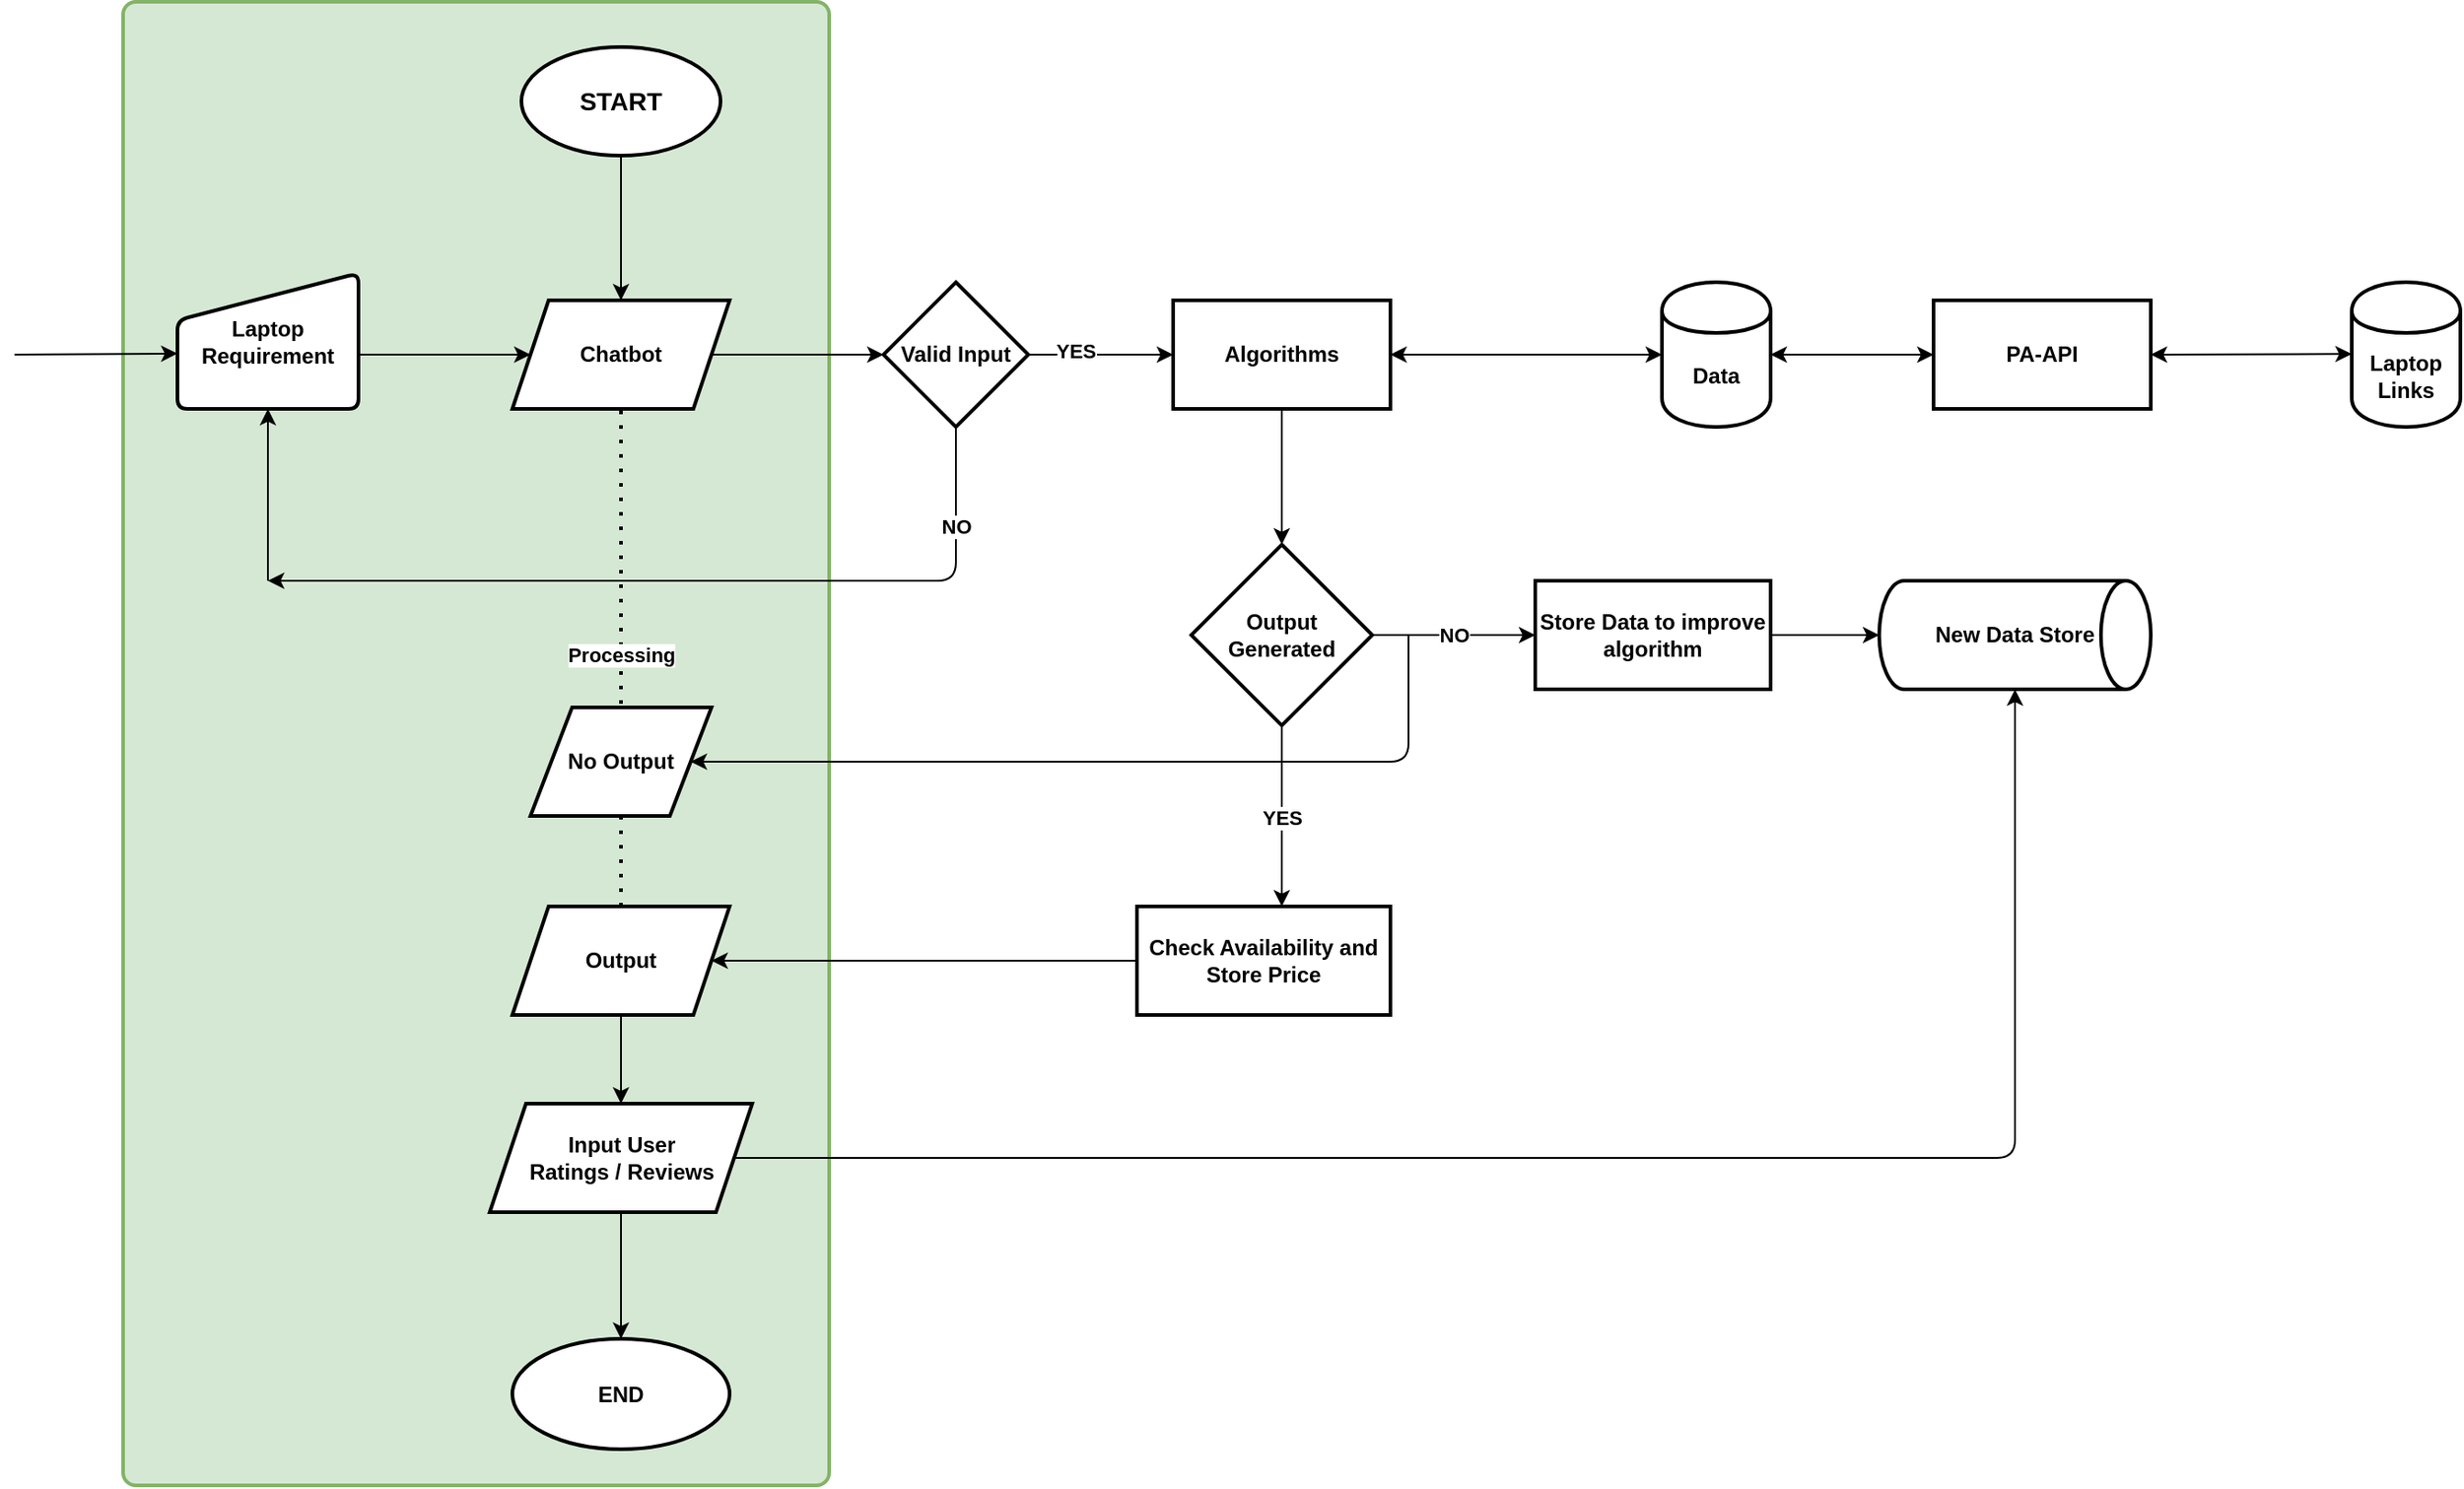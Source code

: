 <mxfile version="14.0.1" type="google"><diagram id="C5RBs43oDa-KdzZeNtuy" name="Page-1"><mxGraphModel dx="2858" dy="1134" grid="1" gridSize="10" guides="1" tooltips="1" connect="1" arrows="1" fold="1" page="1" pageScale="1" pageWidth="827" pageHeight="1169" math="0" shadow="0"><root><mxCell id="WIyWlLk6GJQsqaUBKTNV-0"/><mxCell id="WIyWlLk6GJQsqaUBKTNV-1" parent="WIyWlLk6GJQsqaUBKTNV-0"/><mxCell id="j2NP0c6bespJz9_n7zZK-38" value="" style="rounded=1;whiteSpace=wrap;html=1;absoluteArcSize=1;arcSize=14;strokeWidth=2;fillColor=#d5e8d4;strokeColor=#82b366;fontStyle=1" parent="WIyWlLk6GJQsqaUBKTNV-1" vertex="1"><mxGeometry x="-50" y="500" width="390" height="820" as="geometry"/></mxCell><mxCell id="j2NP0c6bespJz9_n7zZK-2" value="" style="edgeStyle=orthogonalEdgeStyle;rounded=0;orthogonalLoop=1;jettySize=auto;html=1;fontStyle=1" parent="WIyWlLk6GJQsqaUBKTNV-1" source="j2NP0c6bespJz9_n7zZK-0" target="j2NP0c6bespJz9_n7zZK-1" edge="1"><mxGeometry relative="1" as="geometry"/></mxCell><mxCell id="j2NP0c6bespJz9_n7zZK-0" value="&lt;span&gt;&lt;font style=&quot;font-size: 14px&quot;&gt;START&lt;/font&gt;&lt;/span&gt;" style="strokeWidth=2;html=1;shape=mxgraph.flowchart.start_1;whiteSpace=wrap;fontStyle=1" parent="WIyWlLk6GJQsqaUBKTNV-1" vertex="1"><mxGeometry x="170" y="525" width="110" height="60" as="geometry"/></mxCell><mxCell id="j2NP0c6bespJz9_n7zZK-12" value="" style="edgeStyle=orthogonalEdgeStyle;rounded=0;orthogonalLoop=1;jettySize=auto;html=1;fontStyle=1" parent="WIyWlLk6GJQsqaUBKTNV-1" source="j2NP0c6bespJz9_n7zZK-1" target="j2NP0c6bespJz9_n7zZK-11" edge="1"><mxGeometry relative="1" as="geometry"/></mxCell><mxCell id="j2NP0c6bespJz9_n7zZK-1" value="&lt;span&gt;Chatbot&lt;/span&gt;" style="shape=parallelogram;perimeter=parallelogramPerimeter;whiteSpace=wrap;html=1;fixedSize=1;strokeWidth=2;fontStyle=1" parent="WIyWlLk6GJQsqaUBKTNV-1" vertex="1"><mxGeometry x="165" y="665" width="120" height="60" as="geometry"/></mxCell><mxCell id="j2NP0c6bespJz9_n7zZK-3" value="" style="endArrow=classic;html=1;entryX=0;entryY=0.5;entryDx=0;entryDy=0;fontStyle=1" parent="WIyWlLk6GJQsqaUBKTNV-1" target="j2NP0c6bespJz9_n7zZK-1" edge="1"><mxGeometry width="50" height="50" relative="1" as="geometry"><mxPoint x="80" y="695" as="sourcePoint"/><mxPoint x="170" y="690" as="targetPoint"/></mxGeometry></mxCell><mxCell id="j2NP0c6bespJz9_n7zZK-10" value="" style="edgeStyle=orthogonalEdgeStyle;rounded=0;orthogonalLoop=1;jettySize=auto;html=1;fontStyle=1" parent="WIyWlLk6GJQsqaUBKTNV-1" source="j2NP0c6bespJz9_n7zZK-4" target="j2NP0c6bespJz9_n7zZK-9" edge="1"><mxGeometry relative="1" as="geometry"/></mxCell><mxCell id="j2NP0c6bespJz9_n7zZK-4" value="Algorithms" style="whiteSpace=wrap;html=1;strokeWidth=2;fontStyle=1" parent="WIyWlLk6GJQsqaUBKTNV-1" vertex="1"><mxGeometry x="530" y="665" width="120" height="60" as="geometry"/></mxCell><mxCell id="j2NP0c6bespJz9_n7zZK-6" value="Data" style="shape=cylinder;whiteSpace=wrap;html=1;boundedLbl=1;backgroundOutline=1;strokeWidth=2;fontStyle=1" parent="WIyWlLk6GJQsqaUBKTNV-1" vertex="1"><mxGeometry x="800" y="655" width="60" height="80" as="geometry"/></mxCell><mxCell id="j2NP0c6bespJz9_n7zZK-8" value="" style="endArrow=classic;startArrow=classic;html=1;exitX=1;exitY=0.5;exitDx=0;exitDy=0;entryX=0;entryY=0.5;entryDx=0;entryDy=0;fontStyle=1" parent="WIyWlLk6GJQsqaUBKTNV-1" source="j2NP0c6bespJz9_n7zZK-4" target="j2NP0c6bespJz9_n7zZK-6" edge="1"><mxGeometry width="50" height="50" relative="1" as="geometry"><mxPoint x="635" y="750" as="sourcePoint"/><mxPoint x="685" y="700" as="targetPoint"/></mxGeometry></mxCell><mxCell id="j2NP0c6bespJz9_n7zZK-29" value="" style="edgeStyle=orthogonalEdgeStyle;rounded=0;orthogonalLoop=1;jettySize=auto;html=1;fontStyle=1" parent="WIyWlLk6GJQsqaUBKTNV-1" source="j2NP0c6bespJz9_n7zZK-9" target="j2NP0c6bespJz9_n7zZK-28" edge="1"><mxGeometry relative="1" as="geometry"/></mxCell><mxCell id="j2NP0c6bespJz9_n7zZK-32" value="NO" style="edgeLabel;html=1;align=center;verticalAlign=middle;resizable=0;points=[];fontStyle=1" parent="j2NP0c6bespJz9_n7zZK-29" vertex="1" connectable="0"><mxGeometry x="-0.658" y="2" relative="1" as="geometry"><mxPoint x="29.17" y="2" as="offset"/></mxGeometry></mxCell><mxCell id="j2NP0c6bespJz9_n7zZK-34" value="" style="edgeStyle=orthogonalEdgeStyle;rounded=0;orthogonalLoop=1;jettySize=auto;html=1;fontStyle=1" parent="WIyWlLk6GJQsqaUBKTNV-1" source="j2NP0c6bespJz9_n7zZK-9" target="j2NP0c6bespJz9_n7zZK-33" edge="1"><mxGeometry relative="1" as="geometry"><Array as="points"><mxPoint x="590" y="920"/><mxPoint x="590" y="920"/></Array></mxGeometry></mxCell><mxCell id="j2NP0c6bespJz9_n7zZK-35" value="YES" style="edgeLabel;html=1;align=center;verticalAlign=middle;resizable=0;points=[];fontStyle=1" parent="j2NP0c6bespJz9_n7zZK-34" vertex="1" connectable="0"><mxGeometry x="-0.264" relative="1" as="geometry"><mxPoint y="13.53" as="offset"/></mxGeometry></mxCell><mxCell id="j2NP0c6bespJz9_n7zZK-9" value="Output &lt;br&gt;Generated" style="rhombus;whiteSpace=wrap;html=1;strokeWidth=2;fontStyle=1" parent="WIyWlLk6GJQsqaUBKTNV-1" vertex="1"><mxGeometry x="540" y="800" width="100" height="100" as="geometry"/></mxCell><mxCell id="j2NP0c6bespJz9_n7zZK-15" value="" style="edgeStyle=orthogonalEdgeStyle;rounded=0;orthogonalLoop=1;jettySize=auto;html=1;exitX=1;exitY=0.5;exitDx=0;exitDy=0;fontStyle=1" parent="WIyWlLk6GJQsqaUBKTNV-1" source="j2NP0c6bespJz9_n7zZK-11" target="j2NP0c6bespJz9_n7zZK-4" edge="1"><mxGeometry relative="1" as="geometry"><mxPoint x="490" y="695" as="sourcePoint"/></mxGeometry></mxCell><mxCell id="j2NP0c6bespJz9_n7zZK-27" value="YES" style="edgeLabel;html=1;align=center;verticalAlign=middle;resizable=0;points=[];fontStyle=1" parent="j2NP0c6bespJz9_n7zZK-15" vertex="1" connectable="0"><mxGeometry x="-0.351" y="2" relative="1" as="geometry"><mxPoint as="offset"/></mxGeometry></mxCell><mxCell id="j2NP0c6bespJz9_n7zZK-11" value="Valid Input" style="rhombus;whiteSpace=wrap;html=1;strokeWidth=2;fontStyle=1" parent="WIyWlLk6GJQsqaUBKTNV-1" vertex="1"><mxGeometry x="370" y="655" width="80" height="80" as="geometry"/></mxCell><mxCell id="j2NP0c6bespJz9_n7zZK-17" value="" style="edgeStyle=elbowEdgeStyle;elbow=horizontal;endArrow=classic;html=1;exitX=0.5;exitY=1;exitDx=0;exitDy=0;fontStyle=1" parent="WIyWlLk6GJQsqaUBKTNV-1" source="j2NP0c6bespJz9_n7zZK-11" edge="1"><mxGeometry width="50" height="50" relative="1" as="geometry"><mxPoint x="430" y="800" as="sourcePoint"/><mxPoint x="30" y="820" as="targetPoint"/><Array as="points"><mxPoint x="410" y="800"/></Array></mxGeometry></mxCell><mxCell id="j2NP0c6bespJz9_n7zZK-26" value="NO" style="edgeLabel;html=1;align=center;verticalAlign=middle;resizable=0;points=[];fontStyle=1" parent="j2NP0c6bespJz9_n7zZK-17" vertex="1" connectable="0"><mxGeometry x="-0.857" relative="1" as="geometry"><mxPoint y="22" as="offset"/></mxGeometry></mxCell><mxCell id="j2NP0c6bespJz9_n7zZK-19" value="Laptop Requirement" style="html=1;strokeWidth=2;shape=manualInput;whiteSpace=wrap;rounded=1;size=26;arcSize=11;fontStyle=1" parent="WIyWlLk6GJQsqaUBKTNV-1" vertex="1"><mxGeometry x="-20" y="650" width="100" height="75" as="geometry"/></mxCell><mxCell id="j2NP0c6bespJz9_n7zZK-24" value="" style="endArrow=classic;html=1;entryX=0.5;entryY=1;entryDx=0;entryDy=0;fontStyle=1" parent="WIyWlLk6GJQsqaUBKTNV-1" target="j2NP0c6bespJz9_n7zZK-19" edge="1"><mxGeometry width="50" height="50" relative="1" as="geometry"><mxPoint x="30" y="820" as="sourcePoint"/><mxPoint x="480" y="850" as="targetPoint"/></mxGeometry></mxCell><mxCell id="j2NP0c6bespJz9_n7zZK-25" value="" style="endArrow=classic;html=1;entryX=0;entryY=0.592;entryDx=0;entryDy=0;fontStyle=1;entryPerimeter=0;" parent="WIyWlLk6GJQsqaUBKTNV-1" target="j2NP0c6bespJz9_n7zZK-19" edge="1"><mxGeometry width="50" height="50" relative="1" as="geometry"><mxPoint x="-110" y="695" as="sourcePoint"/><mxPoint x="-160" y="485" as="targetPoint"/></mxGeometry></mxCell><mxCell id="j2NP0c6bespJz9_n7zZK-31" value="" style="edgeStyle=orthogonalEdgeStyle;rounded=0;orthogonalLoop=1;jettySize=auto;html=1;fontStyle=1" parent="WIyWlLk6GJQsqaUBKTNV-1" source="j2NP0c6bespJz9_n7zZK-28" target="j2NP0c6bespJz9_n7zZK-30" edge="1"><mxGeometry relative="1" as="geometry"/></mxCell><mxCell id="j2NP0c6bespJz9_n7zZK-28" value="Store Data to improve algorithm" style="whiteSpace=wrap;html=1;strokeWidth=2;fontStyle=1" parent="WIyWlLk6GJQsqaUBKTNV-1" vertex="1"><mxGeometry x="730" y="820" width="130" height="60" as="geometry"/></mxCell><mxCell id="j2NP0c6bespJz9_n7zZK-30" value="New Data Store" style="strokeWidth=2;html=1;shape=mxgraph.flowchart.direct_data;whiteSpace=wrap;fontStyle=1" parent="WIyWlLk6GJQsqaUBKTNV-1" vertex="1"><mxGeometry x="920" y="820" width="150" height="60" as="geometry"/></mxCell><mxCell id="j2NP0c6bespJz9_n7zZK-37" value="" style="edgeStyle=orthogonalEdgeStyle;rounded=0;orthogonalLoop=1;jettySize=auto;html=1;fontStyle=1" parent="WIyWlLk6GJQsqaUBKTNV-1" source="j2NP0c6bespJz9_n7zZK-33" target="j2NP0c6bespJz9_n7zZK-36" edge="1"><mxGeometry relative="1" as="geometry"/></mxCell><mxCell id="j2NP0c6bespJz9_n7zZK-33" value="Check Availability and Store Price" style="whiteSpace=wrap;html=1;strokeWidth=2;fontStyle=1" parent="WIyWlLk6GJQsqaUBKTNV-1" vertex="1"><mxGeometry x="510" y="1000" width="140" height="60" as="geometry"/></mxCell><mxCell id="j2NP0c6bespJz9_n7zZK-43" value="" style="edgeStyle=orthogonalEdgeStyle;rounded=0;orthogonalLoop=1;jettySize=auto;html=1;" parent="WIyWlLk6GJQsqaUBKTNV-1" source="j2NP0c6bespJz9_n7zZK-36" target="j2NP0c6bespJz9_n7zZK-42" edge="1"><mxGeometry relative="1" as="geometry"/></mxCell><mxCell id="j2NP0c6bespJz9_n7zZK-36" value="Output" style="shape=parallelogram;perimeter=parallelogramPerimeter;whiteSpace=wrap;html=1;fixedSize=1;fontStyle=1;strokeWidth=2;" parent="WIyWlLk6GJQsqaUBKTNV-1" vertex="1"><mxGeometry x="165" y="1000" width="120" height="60" as="geometry"/></mxCell><mxCell id="j2NP0c6bespJz9_n7zZK-40" value="" style="endArrow=none;dashed=1;html=1;dashPattern=1 3;strokeWidth=2;exitX=0.5;exitY=0;exitDx=0;exitDy=0;entryX=0.5;entryY=1;entryDx=0;entryDy=0;fontStyle=1" parent="WIyWlLk6GJQsqaUBKTNV-1" source="j2NP0c6bespJz9_n7zZK-36" target="j2NP0c6bespJz9_n7zZK-1" edge="1"><mxGeometry width="50" height="50" relative="1" as="geometry"><mxPoint x="380" y="850" as="sourcePoint"/><mxPoint x="430" y="800" as="targetPoint"/></mxGeometry></mxCell><mxCell id="j2NP0c6bespJz9_n7zZK-41" value="Processing" style="edgeLabel;html=1;align=center;verticalAlign=middle;resizable=0;points=[];fontStyle=1" parent="j2NP0c6bespJz9_n7zZK-40" vertex="1" connectable="0"><mxGeometry x="0.357" relative="1" as="geometry"><mxPoint y="47.06" as="offset"/></mxGeometry></mxCell><mxCell id="j2NP0c6bespJz9_n7zZK-46" value="" style="edgeStyle=orthogonalEdgeStyle;rounded=0;orthogonalLoop=1;jettySize=auto;html=1;" parent="WIyWlLk6GJQsqaUBKTNV-1" source="j2NP0c6bespJz9_n7zZK-42" target="j2NP0c6bespJz9_n7zZK-45" edge="1"><mxGeometry relative="1" as="geometry"/></mxCell><mxCell id="j2NP0c6bespJz9_n7zZK-42" value="Input User &lt;br&gt;Ratings / Reviews" style="shape=parallelogram;perimeter=parallelogramPerimeter;whiteSpace=wrap;html=1;fixedSize=1;fontStyle=1;strokeWidth=2;" parent="WIyWlLk6GJQsqaUBKTNV-1" vertex="1"><mxGeometry x="152.5" y="1109" width="145" height="60" as="geometry"/></mxCell><mxCell id="j2NP0c6bespJz9_n7zZK-44" value="" style="edgeStyle=elbowEdgeStyle;elbow=vertical;endArrow=classic;html=1;exitX=1;exitY=0.5;exitDx=0;exitDy=0;entryX=0.5;entryY=1;entryDx=0;entryDy=0;entryPerimeter=0;" parent="WIyWlLk6GJQsqaUBKTNV-1" source="j2NP0c6bespJz9_n7zZK-42" target="j2NP0c6bespJz9_n7zZK-30" edge="1"><mxGeometry width="50" height="50" relative="1" as="geometry"><mxPoint x="700" y="1180" as="sourcePoint"/><mxPoint x="1030" y="1180" as="targetPoint"/><Array as="points"><mxPoint x="680" y="1139"/></Array></mxGeometry></mxCell><mxCell id="j2NP0c6bespJz9_n7zZK-45" value="END" style="ellipse;whiteSpace=wrap;html=1;fontStyle=1;strokeWidth=2;" parent="WIyWlLk6GJQsqaUBKTNV-1" vertex="1"><mxGeometry x="165" y="1239" width="120" height="61" as="geometry"/></mxCell><mxCell id="4mBdPz6dispOHTGYgc6Z-0" value="&lt;b&gt;No Output&lt;/b&gt;" style="shape=parallelogram;html=1;strokeWidth=2;perimeter=parallelogramPerimeter;whiteSpace=wrap;rounded=0;arcSize=12;size=0.23;" vertex="1" parent="WIyWlLk6GJQsqaUBKTNV-1"><mxGeometry x="175" y="890" width="100" height="60" as="geometry"/></mxCell><mxCell id="4mBdPz6dispOHTGYgc6Z-1" value="" style="edgeStyle=elbowEdgeStyle;elbow=horizontal;endArrow=classic;html=1;entryX=1;entryY=0.5;entryDx=0;entryDy=0;" edge="1" parent="WIyWlLk6GJQsqaUBKTNV-1" target="4mBdPz6dispOHTGYgc6Z-0"><mxGeometry width="50" height="50" relative="1" as="geometry"><mxPoint x="660" y="850" as="sourcePoint"/><mxPoint x="350" y="920" as="targetPoint"/><Array as="points"><mxPoint x="660" y="920"/></Array></mxGeometry></mxCell><mxCell id="4mBdPz6dispOHTGYgc6Z-2" value="PA-API" style="whiteSpace=wrap;html=1;fontStyle=1;strokeWidth=2;" vertex="1" parent="WIyWlLk6GJQsqaUBKTNV-1"><mxGeometry x="950" y="665" width="120" height="60" as="geometry"/></mxCell><mxCell id="4mBdPz6dispOHTGYgc6Z-4" value="Laptop Links" style="shape=cylinder;whiteSpace=wrap;html=1;boundedLbl=1;backgroundOutline=1;fontStyle=1;strokeWidth=2;" vertex="1" parent="WIyWlLk6GJQsqaUBKTNV-1"><mxGeometry x="1181" y="655" width="60" height="80" as="geometry"/></mxCell><mxCell id="4mBdPz6dispOHTGYgc6Z-6" value="" style="endArrow=classic;startArrow=classic;html=1;entryX=0;entryY=0.5;entryDx=0;entryDy=0;fontStyle=1" edge="1" parent="WIyWlLk6GJQsqaUBKTNV-1"><mxGeometry width="50" height="50" relative="1" as="geometry"><mxPoint x="1070" y="695" as="sourcePoint"/><mxPoint x="1181" y="694.66" as="targetPoint"/></mxGeometry></mxCell><mxCell id="4mBdPz6dispOHTGYgc6Z-7" value="" style="endArrow=classic;startArrow=classic;html=1;entryX=0;entryY=0.5;entryDx=0;entryDy=0;fontStyle=1" edge="1" parent="WIyWlLk6GJQsqaUBKTNV-1" target="4mBdPz6dispOHTGYgc6Z-2"><mxGeometry width="50" height="50" relative="1" as="geometry"><mxPoint x="860.0" y="695" as="sourcePoint"/><mxPoint x="971" y="694.66" as="targetPoint"/></mxGeometry></mxCell></root></mxGraphModel></diagram></mxfile>
